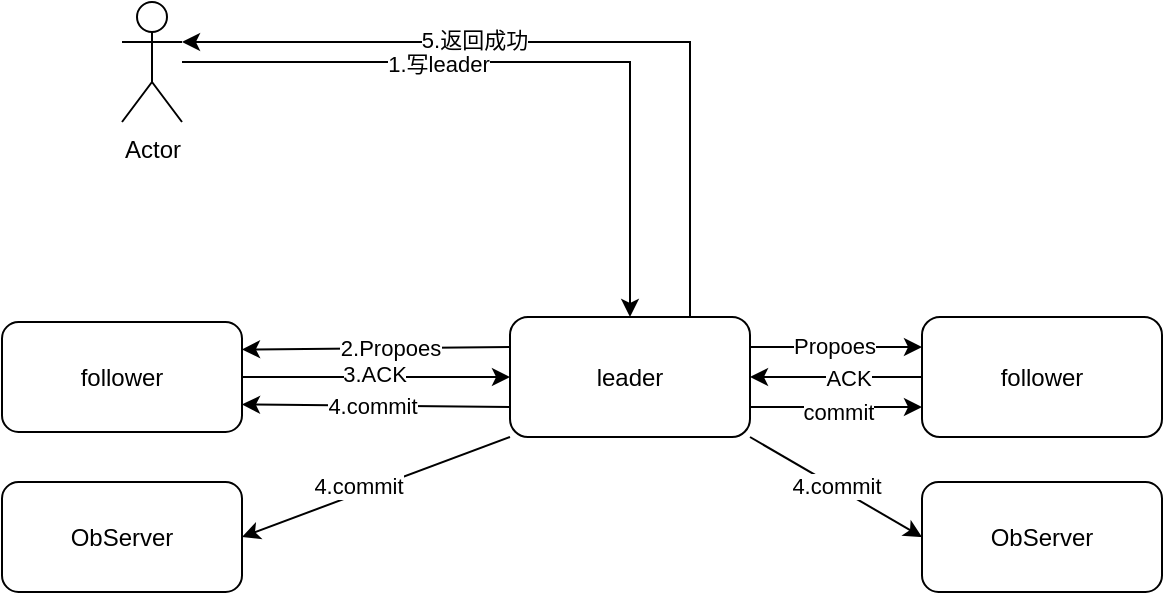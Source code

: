 <mxfile version="15.2.5" type="github">
  <diagram id="BjjD-GvI8XrJ0HFwkWRa" name="第 1 页">
    <mxGraphModel dx="1163" dy="636" grid="1" gridSize="10" guides="1" tooltips="1" connect="1" arrows="1" fold="1" page="1" pageScale="1" pageWidth="827" pageHeight="1169" math="0" shadow="0">
      <root>
        <mxCell id="0" />
        <mxCell id="1" parent="0" />
        <mxCell id="KXBL7dC9lSTYUjsCXAN4-5" style="edgeStyle=orthogonalEdgeStyle;rounded=0;orthogonalLoop=1;jettySize=auto;html=1;entryX=0.5;entryY=0;entryDx=0;entryDy=0;" edge="1" parent="1" source="KXBL7dC9lSTYUjsCXAN4-1" target="KXBL7dC9lSTYUjsCXAN4-3">
          <mxGeometry relative="1" as="geometry" />
        </mxCell>
        <mxCell id="KXBL7dC9lSTYUjsCXAN4-25" value="1.写leader" style="edgeLabel;html=1;align=center;verticalAlign=middle;resizable=0;points=[];" vertex="1" connectable="0" parent="KXBL7dC9lSTYUjsCXAN4-5">
          <mxGeometry x="-0.272" y="-1" relative="1" as="geometry">
            <mxPoint as="offset" />
          </mxGeometry>
        </mxCell>
        <mxCell id="KXBL7dC9lSTYUjsCXAN4-1" value="Actor" style="shape=umlActor;verticalLabelPosition=bottom;verticalAlign=top;html=1;outlineConnect=0;" vertex="1" parent="1">
          <mxGeometry x="160" y="80" width="30" height="60" as="geometry" />
        </mxCell>
        <mxCell id="KXBL7dC9lSTYUjsCXAN4-19" value="" style="edgeStyle=orthogonalEdgeStyle;rounded=0;orthogonalLoop=1;jettySize=auto;html=1;" edge="1" parent="1" source="KXBL7dC9lSTYUjsCXAN4-2" target="KXBL7dC9lSTYUjsCXAN4-3">
          <mxGeometry relative="1" as="geometry" />
        </mxCell>
        <mxCell id="KXBL7dC9lSTYUjsCXAN4-23" value="ACK" style="edgeLabel;html=1;align=center;verticalAlign=middle;resizable=0;points=[];" vertex="1" connectable="0" parent="KXBL7dC9lSTYUjsCXAN4-19">
          <mxGeometry x="-0.14" relative="1" as="geometry">
            <mxPoint as="offset" />
          </mxGeometry>
        </mxCell>
        <mxCell id="KXBL7dC9lSTYUjsCXAN4-2" value="follower" style="rounded=1;whiteSpace=wrap;html=1;" vertex="1" parent="1">
          <mxGeometry x="560" y="237.5" width="120" height="60" as="geometry" />
        </mxCell>
        <mxCell id="KXBL7dC9lSTYUjsCXAN4-18" style="edgeStyle=orthogonalEdgeStyle;rounded=0;orthogonalLoop=1;jettySize=auto;html=1;exitX=1;exitY=0.25;exitDx=0;exitDy=0;entryX=0;entryY=0.25;entryDx=0;entryDy=0;" edge="1" parent="1" source="KXBL7dC9lSTYUjsCXAN4-3" target="KXBL7dC9lSTYUjsCXAN4-2">
          <mxGeometry relative="1" as="geometry" />
        </mxCell>
        <mxCell id="KXBL7dC9lSTYUjsCXAN4-22" value="Propoes" style="edgeLabel;html=1;align=center;verticalAlign=middle;resizable=0;points=[];" vertex="1" connectable="0" parent="KXBL7dC9lSTYUjsCXAN4-18">
          <mxGeometry x="-0.023" y="2" relative="1" as="geometry">
            <mxPoint y="1" as="offset" />
          </mxGeometry>
        </mxCell>
        <mxCell id="KXBL7dC9lSTYUjsCXAN4-21" style="edgeStyle=orthogonalEdgeStyle;rounded=0;orthogonalLoop=1;jettySize=auto;html=1;exitX=1;exitY=0.75;exitDx=0;exitDy=0;entryX=0;entryY=0.75;entryDx=0;entryDy=0;" edge="1" parent="1" source="KXBL7dC9lSTYUjsCXAN4-3" target="KXBL7dC9lSTYUjsCXAN4-2">
          <mxGeometry relative="1" as="geometry" />
        </mxCell>
        <mxCell id="KXBL7dC9lSTYUjsCXAN4-24" value="commit" style="edgeLabel;html=1;align=center;verticalAlign=middle;resizable=0;points=[];" vertex="1" connectable="0" parent="KXBL7dC9lSTYUjsCXAN4-21">
          <mxGeometry x="0.023" y="-1" relative="1" as="geometry">
            <mxPoint y="1" as="offset" />
          </mxGeometry>
        </mxCell>
        <mxCell id="KXBL7dC9lSTYUjsCXAN4-27" style="edgeStyle=orthogonalEdgeStyle;rounded=0;orthogonalLoop=1;jettySize=auto;html=1;exitX=0.75;exitY=0;exitDx=0;exitDy=0;entryX=1;entryY=0.333;entryDx=0;entryDy=0;entryPerimeter=0;" edge="1" parent="1" source="KXBL7dC9lSTYUjsCXAN4-3" target="KXBL7dC9lSTYUjsCXAN4-1">
          <mxGeometry relative="1" as="geometry" />
        </mxCell>
        <mxCell id="KXBL7dC9lSTYUjsCXAN4-29" value="5.返回成功" style="edgeLabel;html=1;align=center;verticalAlign=middle;resizable=0;points=[];" vertex="1" connectable="0" parent="KXBL7dC9lSTYUjsCXAN4-27">
          <mxGeometry x="0.259" y="-1" relative="1" as="geometry">
            <mxPoint x="1" as="offset" />
          </mxGeometry>
        </mxCell>
        <mxCell id="KXBL7dC9lSTYUjsCXAN4-3" value="leader" style="rounded=1;whiteSpace=wrap;html=1;" vertex="1" parent="1">
          <mxGeometry x="354" y="237.5" width="120" height="60" as="geometry" />
        </mxCell>
        <mxCell id="KXBL7dC9lSTYUjsCXAN4-4" value="follower" style="rounded=1;whiteSpace=wrap;html=1;" vertex="1" parent="1">
          <mxGeometry x="100" y="240" width="120" height="55" as="geometry" />
        </mxCell>
        <mxCell id="KXBL7dC9lSTYUjsCXAN4-8" value="" style="endArrow=classic;html=1;exitX=0;exitY=0.25;exitDx=0;exitDy=0;entryX=1;entryY=0.25;entryDx=0;entryDy=0;" edge="1" parent="1" source="KXBL7dC9lSTYUjsCXAN4-3" target="KXBL7dC9lSTYUjsCXAN4-4">
          <mxGeometry width="50" height="50" relative="1" as="geometry">
            <mxPoint x="500" y="350" as="sourcePoint" />
            <mxPoint x="550" y="300" as="targetPoint" />
          </mxGeometry>
        </mxCell>
        <mxCell id="KXBL7dC9lSTYUjsCXAN4-9" value="2.Propoes" style="edgeLabel;html=1;align=center;verticalAlign=middle;resizable=0;points=[];" vertex="1" connectable="0" parent="KXBL7dC9lSTYUjsCXAN4-8">
          <mxGeometry x="-0.103" relative="1" as="geometry">
            <mxPoint as="offset" />
          </mxGeometry>
        </mxCell>
        <mxCell id="KXBL7dC9lSTYUjsCXAN4-13" value="" style="endArrow=classic;html=1;entryX=0;entryY=0.5;entryDx=0;entryDy=0;" edge="1" parent="1" source="KXBL7dC9lSTYUjsCXAN4-4" target="KXBL7dC9lSTYUjsCXAN4-3">
          <mxGeometry width="50" height="50" relative="1" as="geometry">
            <mxPoint x="500" y="350" as="sourcePoint" />
            <mxPoint x="320" y="280" as="targetPoint" />
          </mxGeometry>
        </mxCell>
        <mxCell id="KXBL7dC9lSTYUjsCXAN4-14" value="3.ACK" style="edgeLabel;html=1;align=center;verticalAlign=middle;resizable=0;points=[];" vertex="1" connectable="0" parent="KXBL7dC9lSTYUjsCXAN4-13">
          <mxGeometry x="-0.019" y="-3" relative="1" as="geometry">
            <mxPoint y="-5" as="offset" />
          </mxGeometry>
        </mxCell>
        <mxCell id="KXBL7dC9lSTYUjsCXAN4-16" value="" style="endArrow=classic;html=1;entryX=1;entryY=0.75;entryDx=0;entryDy=0;exitX=0;exitY=0.75;exitDx=0;exitDy=0;" edge="1" parent="1" source="KXBL7dC9lSTYUjsCXAN4-3" target="KXBL7dC9lSTYUjsCXAN4-4">
          <mxGeometry width="50" height="50" relative="1" as="geometry">
            <mxPoint x="500" y="350" as="sourcePoint" />
            <mxPoint x="550" y="300" as="targetPoint" />
          </mxGeometry>
        </mxCell>
        <mxCell id="KXBL7dC9lSTYUjsCXAN4-17" value="4.commit" style="edgeLabel;html=1;align=center;verticalAlign=middle;resizable=0;points=[];" vertex="1" connectable="0" parent="KXBL7dC9lSTYUjsCXAN4-16">
          <mxGeometry x="0.03" relative="1" as="geometry">
            <mxPoint as="offset" />
          </mxGeometry>
        </mxCell>
        <mxCell id="KXBL7dC9lSTYUjsCXAN4-30" value="ObServer" style="rounded=1;whiteSpace=wrap;html=1;" vertex="1" parent="1">
          <mxGeometry x="100" y="320" width="120" height="55" as="geometry" />
        </mxCell>
        <mxCell id="KXBL7dC9lSTYUjsCXAN4-31" value="ObServer" style="rounded=1;whiteSpace=wrap;html=1;" vertex="1" parent="1">
          <mxGeometry x="560" y="320" width="120" height="55" as="geometry" />
        </mxCell>
        <mxCell id="KXBL7dC9lSTYUjsCXAN4-33" value="" style="endArrow=classic;html=1;exitX=0;exitY=1;exitDx=0;exitDy=0;entryX=1;entryY=0.5;entryDx=0;entryDy=0;" edge="1" parent="1" source="KXBL7dC9lSTYUjsCXAN4-3" target="KXBL7dC9lSTYUjsCXAN4-30">
          <mxGeometry width="50" height="50" relative="1" as="geometry">
            <mxPoint x="500" y="390" as="sourcePoint" />
            <mxPoint x="550" y="340" as="targetPoint" />
          </mxGeometry>
        </mxCell>
        <mxCell id="KXBL7dC9lSTYUjsCXAN4-36" value="4.commit" style="edgeLabel;html=1;align=center;verticalAlign=middle;resizable=0;points=[];" vertex="1" connectable="0" parent="KXBL7dC9lSTYUjsCXAN4-33">
          <mxGeometry x="0.116" y="-4" relative="1" as="geometry">
            <mxPoint as="offset" />
          </mxGeometry>
        </mxCell>
        <mxCell id="KXBL7dC9lSTYUjsCXAN4-37" value="4.commit" style="endArrow=classic;html=1;exitX=1;exitY=1;exitDx=0;exitDy=0;entryX=0;entryY=0.5;entryDx=0;entryDy=0;" edge="1" parent="1" source="KXBL7dC9lSTYUjsCXAN4-3" target="KXBL7dC9lSTYUjsCXAN4-31">
          <mxGeometry width="50" height="50" relative="1" as="geometry">
            <mxPoint x="500" y="390" as="sourcePoint" />
            <mxPoint x="550" y="340" as="targetPoint" />
          </mxGeometry>
        </mxCell>
      </root>
    </mxGraphModel>
  </diagram>
</mxfile>
